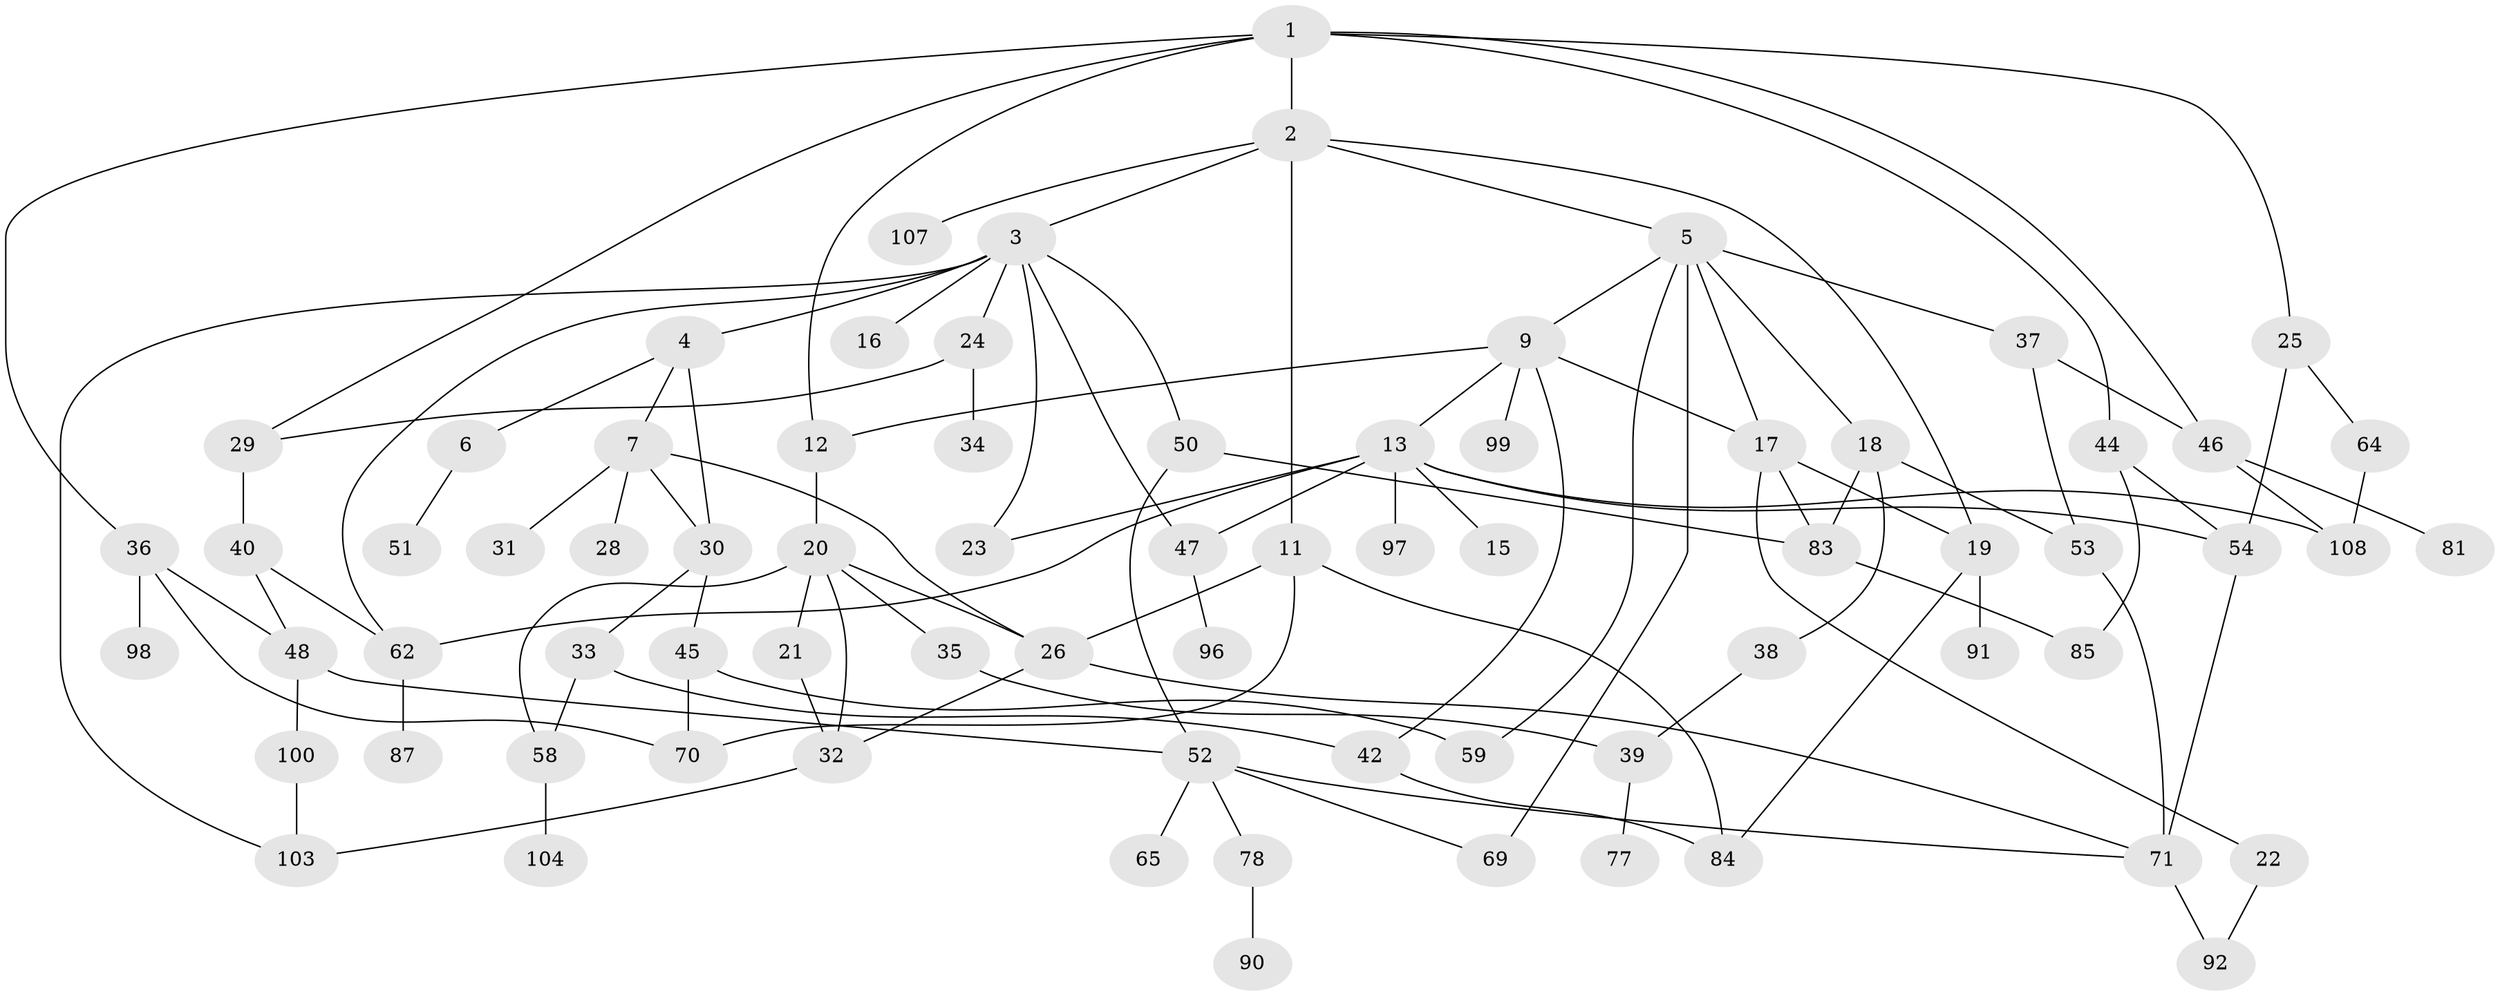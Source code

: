// Generated by graph-tools (version 1.1) at 2025/23/03/03/25 07:23:34]
// undirected, 74 vertices, 112 edges
graph export_dot {
graph [start="1"]
  node [color=gray90,style=filled];
  1 [super="+14"];
  2 [super="+106"];
  3 [super="+10"];
  4 [super="+60"];
  5 [super="+8"];
  6 [super="+72"];
  7 [super="+89"];
  9 [super="+105"];
  11 [super="+61"];
  12;
  13 [super="+79"];
  15;
  16;
  17 [super="+68"];
  18;
  19 [super="+102"];
  20 [super="+27"];
  21 [super="+67"];
  22 [super="+110"];
  23;
  24;
  25;
  26 [super="+80"];
  28;
  29 [super="+57"];
  30 [super="+43"];
  31 [super="+101"];
  32 [super="+63"];
  33;
  34 [super="+55"];
  35 [super="+41"];
  36;
  37 [super="+73"];
  38;
  39;
  40;
  42;
  44;
  45 [super="+56"];
  46 [super="+49"];
  47 [super="+75"];
  48 [super="+74"];
  50;
  51;
  52 [super="+76"];
  53;
  54 [super="+95"];
  58 [super="+66"];
  59;
  62 [super="+82"];
  64 [super="+88"];
  65;
  69;
  70;
  71 [super="+86"];
  77;
  78;
  81;
  83 [super="+93"];
  84 [super="+94"];
  85;
  87;
  90 [super="+109"];
  91;
  92;
  96;
  97;
  98;
  99;
  100;
  103;
  104;
  107;
  108;
  1 -- 2 [weight=2];
  1 -- 12;
  1 -- 25;
  1 -- 36;
  1 -- 44;
  1 -- 46;
  1 -- 29;
  2 -- 3;
  2 -- 5;
  2 -- 11;
  2 -- 107;
  2 -- 19;
  3 -- 4;
  3 -- 16;
  3 -- 24;
  3 -- 103;
  3 -- 50;
  3 -- 23;
  3 -- 62;
  3 -- 47;
  4 -- 6;
  4 -- 7;
  4 -- 30;
  5 -- 17;
  5 -- 18;
  5 -- 37;
  5 -- 9;
  5 -- 59;
  5 -- 69;
  6 -- 51;
  7 -- 28;
  7 -- 30;
  7 -- 31;
  7 -- 26;
  9 -- 13;
  9 -- 42;
  9 -- 99;
  9 -- 12;
  9 -- 17;
  11 -- 26;
  11 -- 84;
  11 -- 70;
  12 -- 20;
  13 -- 15;
  13 -- 97;
  13 -- 108;
  13 -- 62;
  13 -- 23;
  13 -- 47;
  13 -- 54;
  17 -- 19;
  17 -- 22;
  17 -- 83;
  18 -- 38;
  18 -- 83;
  18 -- 53;
  19 -- 91;
  19 -- 84;
  20 -- 21 [weight=2];
  20 -- 26;
  20 -- 32;
  20 -- 35;
  20 -- 58;
  21 -- 32;
  22 -- 92;
  24 -- 34;
  24 -- 29;
  25 -- 54;
  25 -- 64;
  26 -- 71;
  26 -- 32;
  29 -- 40;
  30 -- 33;
  30 -- 45;
  32 -- 103;
  33 -- 58;
  33 -- 42;
  35 -- 39;
  36 -- 48;
  36 -- 98;
  36 -- 70;
  37 -- 53;
  37 -- 46;
  38 -- 39;
  39 -- 77;
  40 -- 62;
  40 -- 48;
  42 -- 84;
  44 -- 85;
  44 -- 54;
  45 -- 70;
  45 -- 59;
  46 -- 81;
  46 -- 108;
  47 -- 96;
  48 -- 100;
  48 -- 52;
  50 -- 52;
  50 -- 83;
  52 -- 65;
  52 -- 71;
  52 -- 78;
  52 -- 69;
  53 -- 71;
  54 -- 71;
  58 -- 104;
  62 -- 87;
  64 -- 108;
  71 -- 92;
  78 -- 90;
  83 -- 85;
  100 -- 103;
}
